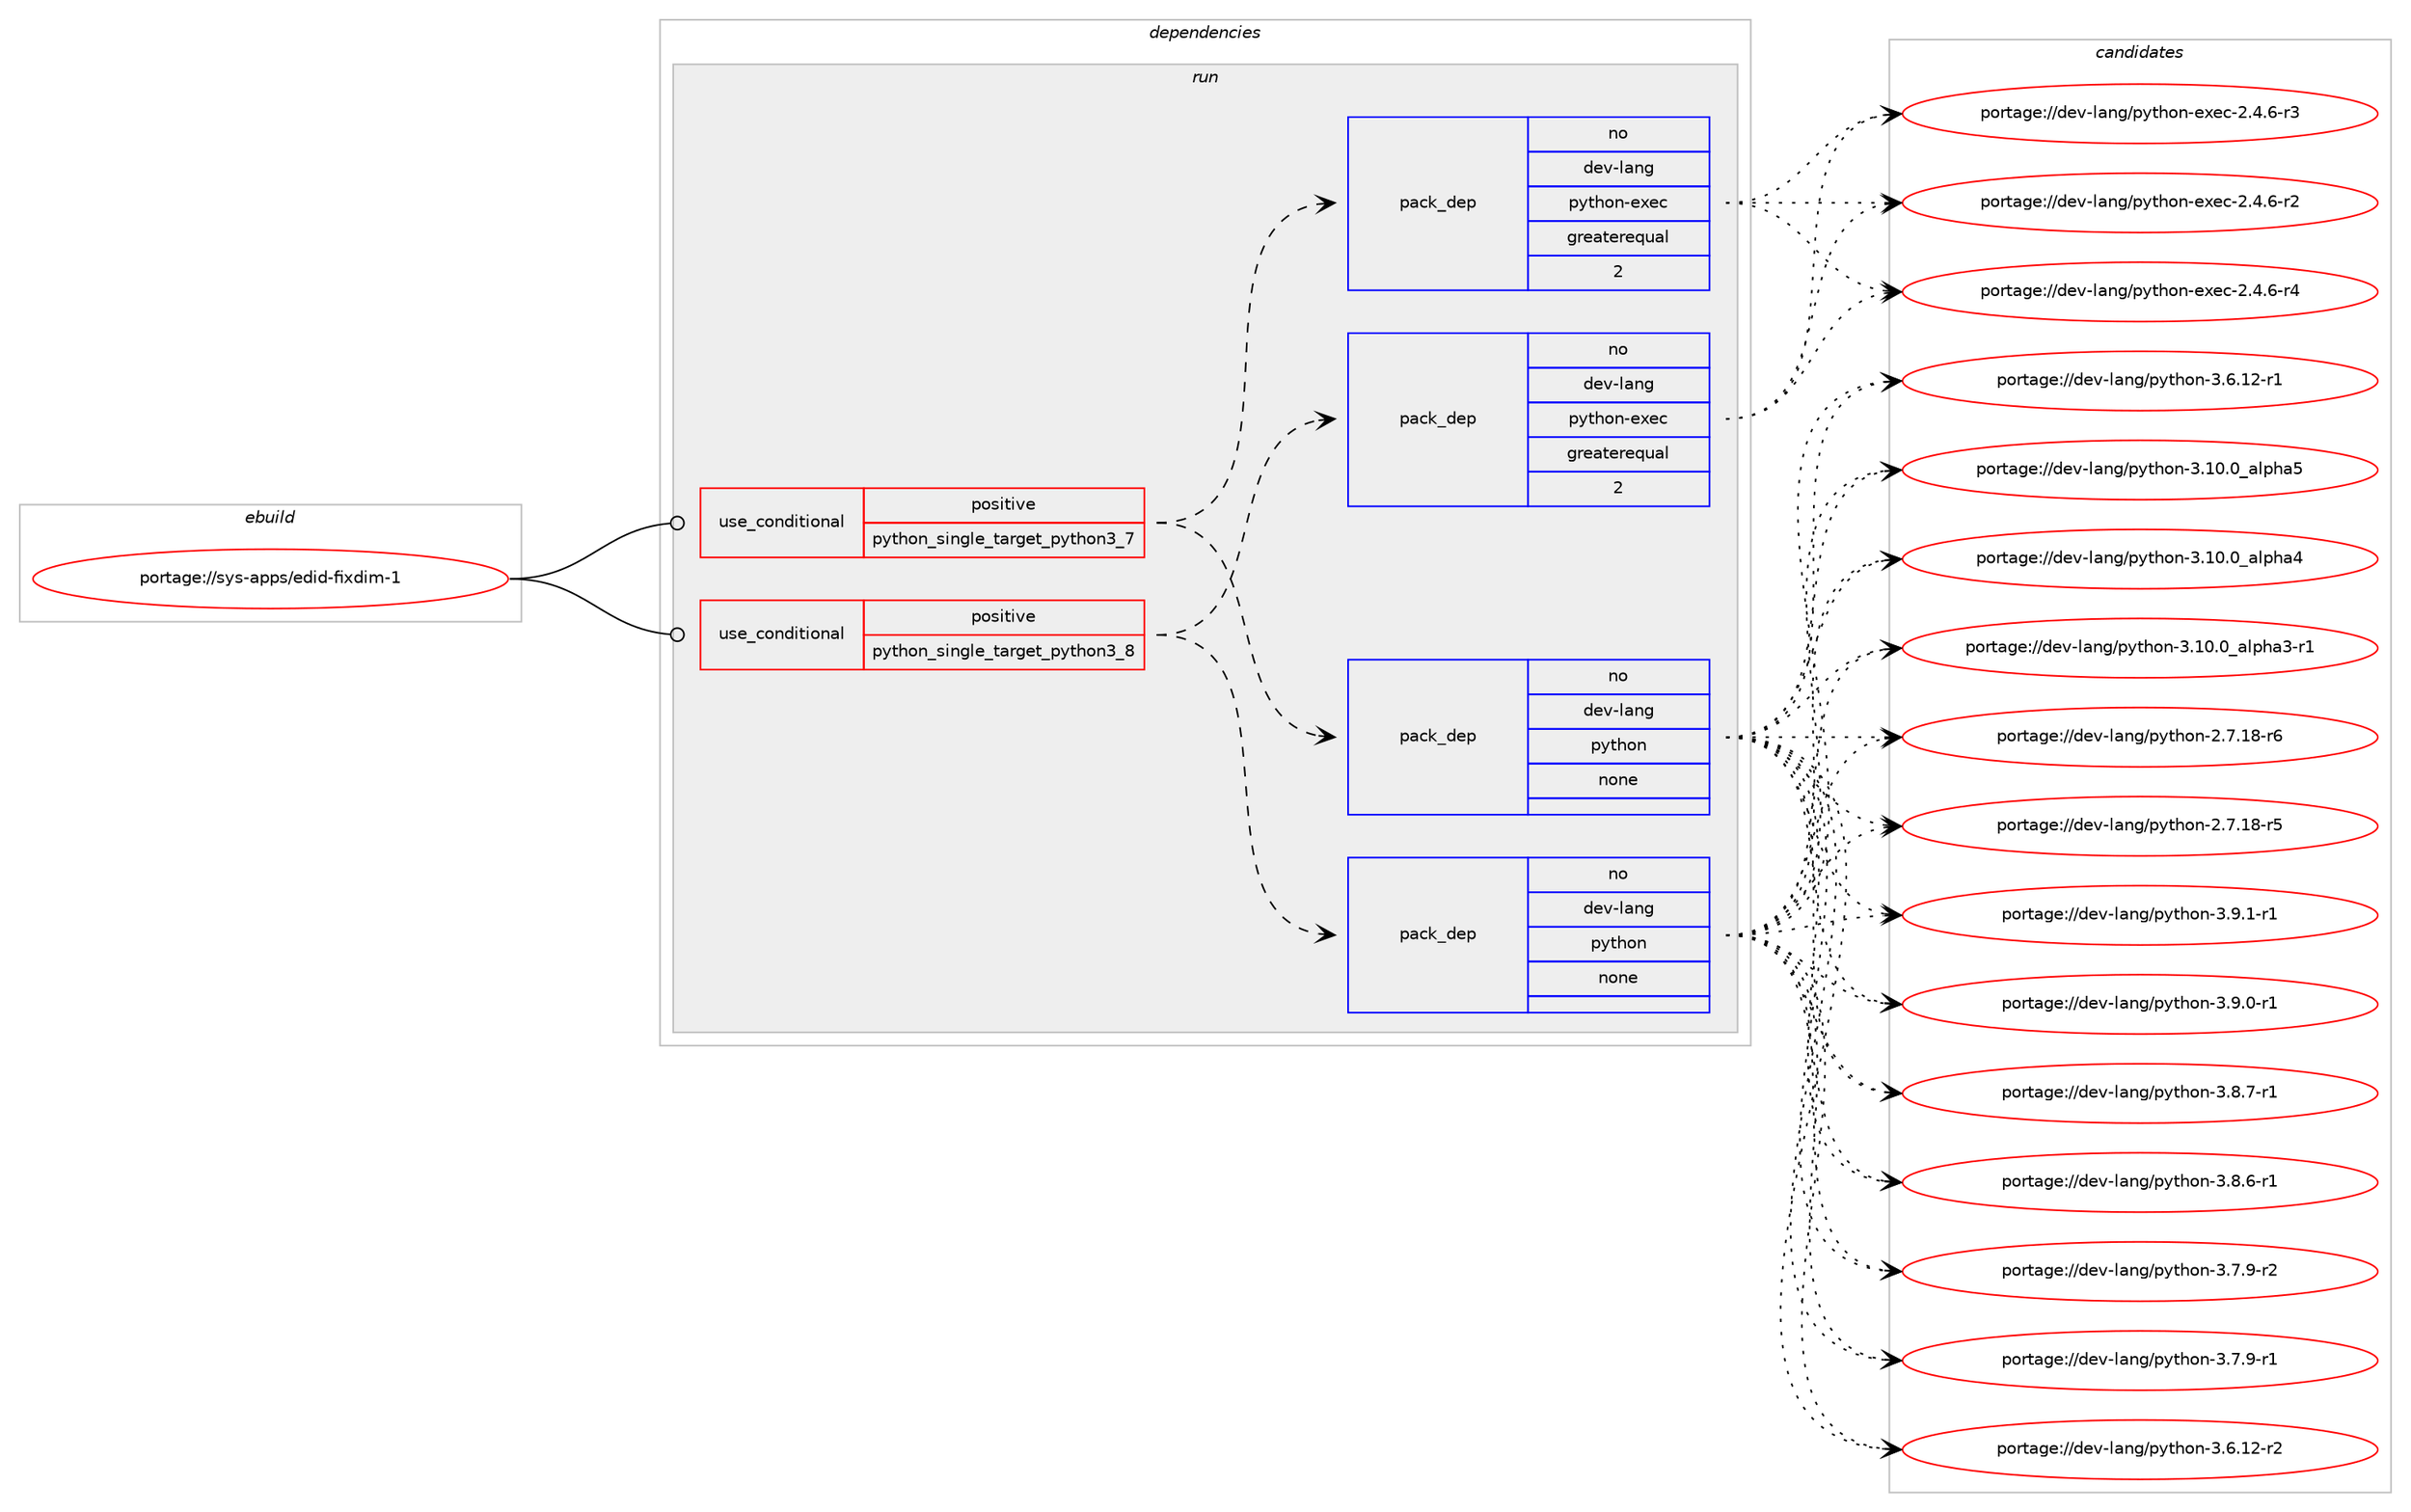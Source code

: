 digraph prolog {

# *************
# Graph options
# *************

newrank=true;
concentrate=true;
compound=true;
graph [rankdir=LR,fontname=Helvetica,fontsize=10,ranksep=1.5];#, ranksep=2.5, nodesep=0.2];
edge  [arrowhead=vee];
node  [fontname=Helvetica,fontsize=10];

# **********
# The ebuild
# **********

subgraph cluster_leftcol {
color=gray;
rank=same;
label=<<i>ebuild</i>>;
id [label="portage://sys-apps/edid-fixdim-1", color=red, width=4, href="../sys-apps/edid-fixdim-1.svg"];
}

# ****************
# The dependencies
# ****************

subgraph cluster_midcol {
color=gray;
label=<<i>dependencies</i>>;
subgraph cluster_compile {
fillcolor="#eeeeee";
style=filled;
label=<<i>compile</i>>;
}
subgraph cluster_compileandrun {
fillcolor="#eeeeee";
style=filled;
label=<<i>compile and run</i>>;
}
subgraph cluster_run {
fillcolor="#eeeeee";
style=filled;
label=<<i>run</i>>;
subgraph cond3248 {
dependency10709 [label=<<TABLE BORDER="0" CELLBORDER="1" CELLSPACING="0" CELLPADDING="4"><TR><TD ROWSPAN="3" CELLPADDING="10">use_conditional</TD></TR><TR><TD>positive</TD></TR><TR><TD>python_single_target_python3_7</TD></TR></TABLE>>, shape=none, color=red];
subgraph pack7364 {
dependency10710 [label=<<TABLE BORDER="0" CELLBORDER="1" CELLSPACING="0" CELLPADDING="4" WIDTH="220"><TR><TD ROWSPAN="6" CELLPADDING="30">pack_dep</TD></TR><TR><TD WIDTH="110">no</TD></TR><TR><TD>dev-lang</TD></TR><TR><TD>python</TD></TR><TR><TD>none</TD></TR><TR><TD></TD></TR></TABLE>>, shape=none, color=blue];
}
dependency10709:e -> dependency10710:w [weight=20,style="dashed",arrowhead="vee"];
subgraph pack7365 {
dependency10711 [label=<<TABLE BORDER="0" CELLBORDER="1" CELLSPACING="0" CELLPADDING="4" WIDTH="220"><TR><TD ROWSPAN="6" CELLPADDING="30">pack_dep</TD></TR><TR><TD WIDTH="110">no</TD></TR><TR><TD>dev-lang</TD></TR><TR><TD>python-exec</TD></TR><TR><TD>greaterequal</TD></TR><TR><TD>2</TD></TR></TABLE>>, shape=none, color=blue];
}
dependency10709:e -> dependency10711:w [weight=20,style="dashed",arrowhead="vee"];
}
id:e -> dependency10709:w [weight=20,style="solid",arrowhead="odot"];
subgraph cond3249 {
dependency10712 [label=<<TABLE BORDER="0" CELLBORDER="1" CELLSPACING="0" CELLPADDING="4"><TR><TD ROWSPAN="3" CELLPADDING="10">use_conditional</TD></TR><TR><TD>positive</TD></TR><TR><TD>python_single_target_python3_8</TD></TR></TABLE>>, shape=none, color=red];
subgraph pack7366 {
dependency10713 [label=<<TABLE BORDER="0" CELLBORDER="1" CELLSPACING="0" CELLPADDING="4" WIDTH="220"><TR><TD ROWSPAN="6" CELLPADDING="30">pack_dep</TD></TR><TR><TD WIDTH="110">no</TD></TR><TR><TD>dev-lang</TD></TR><TR><TD>python</TD></TR><TR><TD>none</TD></TR><TR><TD></TD></TR></TABLE>>, shape=none, color=blue];
}
dependency10712:e -> dependency10713:w [weight=20,style="dashed",arrowhead="vee"];
subgraph pack7367 {
dependency10714 [label=<<TABLE BORDER="0" CELLBORDER="1" CELLSPACING="0" CELLPADDING="4" WIDTH="220"><TR><TD ROWSPAN="6" CELLPADDING="30">pack_dep</TD></TR><TR><TD WIDTH="110">no</TD></TR><TR><TD>dev-lang</TD></TR><TR><TD>python-exec</TD></TR><TR><TD>greaterequal</TD></TR><TR><TD>2</TD></TR></TABLE>>, shape=none, color=blue];
}
dependency10712:e -> dependency10714:w [weight=20,style="dashed",arrowhead="vee"];
}
id:e -> dependency10712:w [weight=20,style="solid",arrowhead="odot"];
}
}

# **************
# The candidates
# **************

subgraph cluster_choices {
rank=same;
color=gray;
label=<<i>candidates</i>>;

subgraph choice7364 {
color=black;
nodesep=1;
choice1001011184510897110103471121211161041111104551465746494511449 [label="portage://dev-lang/python-3.9.1-r1", color=red, width=4,href="../dev-lang/python-3.9.1-r1.svg"];
choice1001011184510897110103471121211161041111104551465746484511449 [label="portage://dev-lang/python-3.9.0-r1", color=red, width=4,href="../dev-lang/python-3.9.0-r1.svg"];
choice1001011184510897110103471121211161041111104551465646554511449 [label="portage://dev-lang/python-3.8.7-r1", color=red, width=4,href="../dev-lang/python-3.8.7-r1.svg"];
choice1001011184510897110103471121211161041111104551465646544511449 [label="portage://dev-lang/python-3.8.6-r1", color=red, width=4,href="../dev-lang/python-3.8.6-r1.svg"];
choice1001011184510897110103471121211161041111104551465546574511450 [label="portage://dev-lang/python-3.7.9-r2", color=red, width=4,href="../dev-lang/python-3.7.9-r2.svg"];
choice1001011184510897110103471121211161041111104551465546574511449 [label="portage://dev-lang/python-3.7.9-r1", color=red, width=4,href="../dev-lang/python-3.7.9-r1.svg"];
choice100101118451089711010347112121116104111110455146544649504511450 [label="portage://dev-lang/python-3.6.12-r2", color=red, width=4,href="../dev-lang/python-3.6.12-r2.svg"];
choice100101118451089711010347112121116104111110455146544649504511449 [label="portage://dev-lang/python-3.6.12-r1", color=red, width=4,href="../dev-lang/python-3.6.12-r1.svg"];
choice1001011184510897110103471121211161041111104551464948464895971081121049753 [label="portage://dev-lang/python-3.10.0_alpha5", color=red, width=4,href="../dev-lang/python-3.10.0_alpha5.svg"];
choice1001011184510897110103471121211161041111104551464948464895971081121049752 [label="portage://dev-lang/python-3.10.0_alpha4", color=red, width=4,href="../dev-lang/python-3.10.0_alpha4.svg"];
choice10010111845108971101034711212111610411111045514649484648959710811210497514511449 [label="portage://dev-lang/python-3.10.0_alpha3-r1", color=red, width=4,href="../dev-lang/python-3.10.0_alpha3-r1.svg"];
choice100101118451089711010347112121116104111110455046554649564511454 [label="portage://dev-lang/python-2.7.18-r6", color=red, width=4,href="../dev-lang/python-2.7.18-r6.svg"];
choice100101118451089711010347112121116104111110455046554649564511453 [label="portage://dev-lang/python-2.7.18-r5", color=red, width=4,href="../dev-lang/python-2.7.18-r5.svg"];
dependency10710:e -> choice1001011184510897110103471121211161041111104551465746494511449:w [style=dotted,weight="100"];
dependency10710:e -> choice1001011184510897110103471121211161041111104551465746484511449:w [style=dotted,weight="100"];
dependency10710:e -> choice1001011184510897110103471121211161041111104551465646554511449:w [style=dotted,weight="100"];
dependency10710:e -> choice1001011184510897110103471121211161041111104551465646544511449:w [style=dotted,weight="100"];
dependency10710:e -> choice1001011184510897110103471121211161041111104551465546574511450:w [style=dotted,weight="100"];
dependency10710:e -> choice1001011184510897110103471121211161041111104551465546574511449:w [style=dotted,weight="100"];
dependency10710:e -> choice100101118451089711010347112121116104111110455146544649504511450:w [style=dotted,weight="100"];
dependency10710:e -> choice100101118451089711010347112121116104111110455146544649504511449:w [style=dotted,weight="100"];
dependency10710:e -> choice1001011184510897110103471121211161041111104551464948464895971081121049753:w [style=dotted,weight="100"];
dependency10710:e -> choice1001011184510897110103471121211161041111104551464948464895971081121049752:w [style=dotted,weight="100"];
dependency10710:e -> choice10010111845108971101034711212111610411111045514649484648959710811210497514511449:w [style=dotted,weight="100"];
dependency10710:e -> choice100101118451089711010347112121116104111110455046554649564511454:w [style=dotted,weight="100"];
dependency10710:e -> choice100101118451089711010347112121116104111110455046554649564511453:w [style=dotted,weight="100"];
}
subgraph choice7365 {
color=black;
nodesep=1;
choice10010111845108971101034711212111610411111045101120101994550465246544511452 [label="portage://dev-lang/python-exec-2.4.6-r4", color=red, width=4,href="../dev-lang/python-exec-2.4.6-r4.svg"];
choice10010111845108971101034711212111610411111045101120101994550465246544511451 [label="portage://dev-lang/python-exec-2.4.6-r3", color=red, width=4,href="../dev-lang/python-exec-2.4.6-r3.svg"];
choice10010111845108971101034711212111610411111045101120101994550465246544511450 [label="portage://dev-lang/python-exec-2.4.6-r2", color=red, width=4,href="../dev-lang/python-exec-2.4.6-r2.svg"];
dependency10711:e -> choice10010111845108971101034711212111610411111045101120101994550465246544511452:w [style=dotted,weight="100"];
dependency10711:e -> choice10010111845108971101034711212111610411111045101120101994550465246544511451:w [style=dotted,weight="100"];
dependency10711:e -> choice10010111845108971101034711212111610411111045101120101994550465246544511450:w [style=dotted,weight="100"];
}
subgraph choice7366 {
color=black;
nodesep=1;
choice1001011184510897110103471121211161041111104551465746494511449 [label="portage://dev-lang/python-3.9.1-r1", color=red, width=4,href="../dev-lang/python-3.9.1-r1.svg"];
choice1001011184510897110103471121211161041111104551465746484511449 [label="portage://dev-lang/python-3.9.0-r1", color=red, width=4,href="../dev-lang/python-3.9.0-r1.svg"];
choice1001011184510897110103471121211161041111104551465646554511449 [label="portage://dev-lang/python-3.8.7-r1", color=red, width=4,href="../dev-lang/python-3.8.7-r1.svg"];
choice1001011184510897110103471121211161041111104551465646544511449 [label="portage://dev-lang/python-3.8.6-r1", color=red, width=4,href="../dev-lang/python-3.8.6-r1.svg"];
choice1001011184510897110103471121211161041111104551465546574511450 [label="portage://dev-lang/python-3.7.9-r2", color=red, width=4,href="../dev-lang/python-3.7.9-r2.svg"];
choice1001011184510897110103471121211161041111104551465546574511449 [label="portage://dev-lang/python-3.7.9-r1", color=red, width=4,href="../dev-lang/python-3.7.9-r1.svg"];
choice100101118451089711010347112121116104111110455146544649504511450 [label="portage://dev-lang/python-3.6.12-r2", color=red, width=4,href="../dev-lang/python-3.6.12-r2.svg"];
choice100101118451089711010347112121116104111110455146544649504511449 [label="portage://dev-lang/python-3.6.12-r1", color=red, width=4,href="../dev-lang/python-3.6.12-r1.svg"];
choice1001011184510897110103471121211161041111104551464948464895971081121049753 [label="portage://dev-lang/python-3.10.0_alpha5", color=red, width=4,href="../dev-lang/python-3.10.0_alpha5.svg"];
choice1001011184510897110103471121211161041111104551464948464895971081121049752 [label="portage://dev-lang/python-3.10.0_alpha4", color=red, width=4,href="../dev-lang/python-3.10.0_alpha4.svg"];
choice10010111845108971101034711212111610411111045514649484648959710811210497514511449 [label="portage://dev-lang/python-3.10.0_alpha3-r1", color=red, width=4,href="../dev-lang/python-3.10.0_alpha3-r1.svg"];
choice100101118451089711010347112121116104111110455046554649564511454 [label="portage://dev-lang/python-2.7.18-r6", color=red, width=4,href="../dev-lang/python-2.7.18-r6.svg"];
choice100101118451089711010347112121116104111110455046554649564511453 [label="portage://dev-lang/python-2.7.18-r5", color=red, width=4,href="../dev-lang/python-2.7.18-r5.svg"];
dependency10713:e -> choice1001011184510897110103471121211161041111104551465746494511449:w [style=dotted,weight="100"];
dependency10713:e -> choice1001011184510897110103471121211161041111104551465746484511449:w [style=dotted,weight="100"];
dependency10713:e -> choice1001011184510897110103471121211161041111104551465646554511449:w [style=dotted,weight="100"];
dependency10713:e -> choice1001011184510897110103471121211161041111104551465646544511449:w [style=dotted,weight="100"];
dependency10713:e -> choice1001011184510897110103471121211161041111104551465546574511450:w [style=dotted,weight="100"];
dependency10713:e -> choice1001011184510897110103471121211161041111104551465546574511449:w [style=dotted,weight="100"];
dependency10713:e -> choice100101118451089711010347112121116104111110455146544649504511450:w [style=dotted,weight="100"];
dependency10713:e -> choice100101118451089711010347112121116104111110455146544649504511449:w [style=dotted,weight="100"];
dependency10713:e -> choice1001011184510897110103471121211161041111104551464948464895971081121049753:w [style=dotted,weight="100"];
dependency10713:e -> choice1001011184510897110103471121211161041111104551464948464895971081121049752:w [style=dotted,weight="100"];
dependency10713:e -> choice10010111845108971101034711212111610411111045514649484648959710811210497514511449:w [style=dotted,weight="100"];
dependency10713:e -> choice100101118451089711010347112121116104111110455046554649564511454:w [style=dotted,weight="100"];
dependency10713:e -> choice100101118451089711010347112121116104111110455046554649564511453:w [style=dotted,weight="100"];
}
subgraph choice7367 {
color=black;
nodesep=1;
choice10010111845108971101034711212111610411111045101120101994550465246544511452 [label="portage://dev-lang/python-exec-2.4.6-r4", color=red, width=4,href="../dev-lang/python-exec-2.4.6-r4.svg"];
choice10010111845108971101034711212111610411111045101120101994550465246544511451 [label="portage://dev-lang/python-exec-2.4.6-r3", color=red, width=4,href="../dev-lang/python-exec-2.4.6-r3.svg"];
choice10010111845108971101034711212111610411111045101120101994550465246544511450 [label="portage://dev-lang/python-exec-2.4.6-r2", color=red, width=4,href="../dev-lang/python-exec-2.4.6-r2.svg"];
dependency10714:e -> choice10010111845108971101034711212111610411111045101120101994550465246544511452:w [style=dotted,weight="100"];
dependency10714:e -> choice10010111845108971101034711212111610411111045101120101994550465246544511451:w [style=dotted,weight="100"];
dependency10714:e -> choice10010111845108971101034711212111610411111045101120101994550465246544511450:w [style=dotted,weight="100"];
}
}

}
